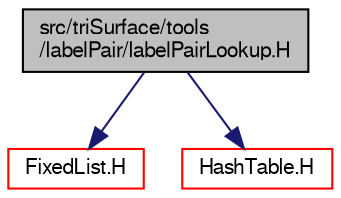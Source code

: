 digraph "src/triSurface/tools/labelPair/labelPairLookup.H"
{
  bgcolor="transparent";
  edge [fontname="FreeSans",fontsize="10",labelfontname="FreeSans",labelfontsize="10"];
  node [fontname="FreeSans",fontsize="10",shape=record];
  Node0 [label="src/triSurface/tools\l/labelPair/labelPairLookup.H",height=0.2,width=0.4,color="black", fillcolor="grey75", style="filled", fontcolor="black"];
  Node0 -> Node1 [color="midnightblue",fontsize="10",style="solid",fontname="FreeSans"];
  Node1 [label="FixedList.H",height=0.2,width=0.4,color="red",URL="$a08642.html"];
  Node0 -> Node57 [color="midnightblue",fontsize="10",style="solid",fontname="FreeSans"];
  Node57 [label="HashTable.H",height=0.2,width=0.4,color="red",URL="$a08477.html"];
}
